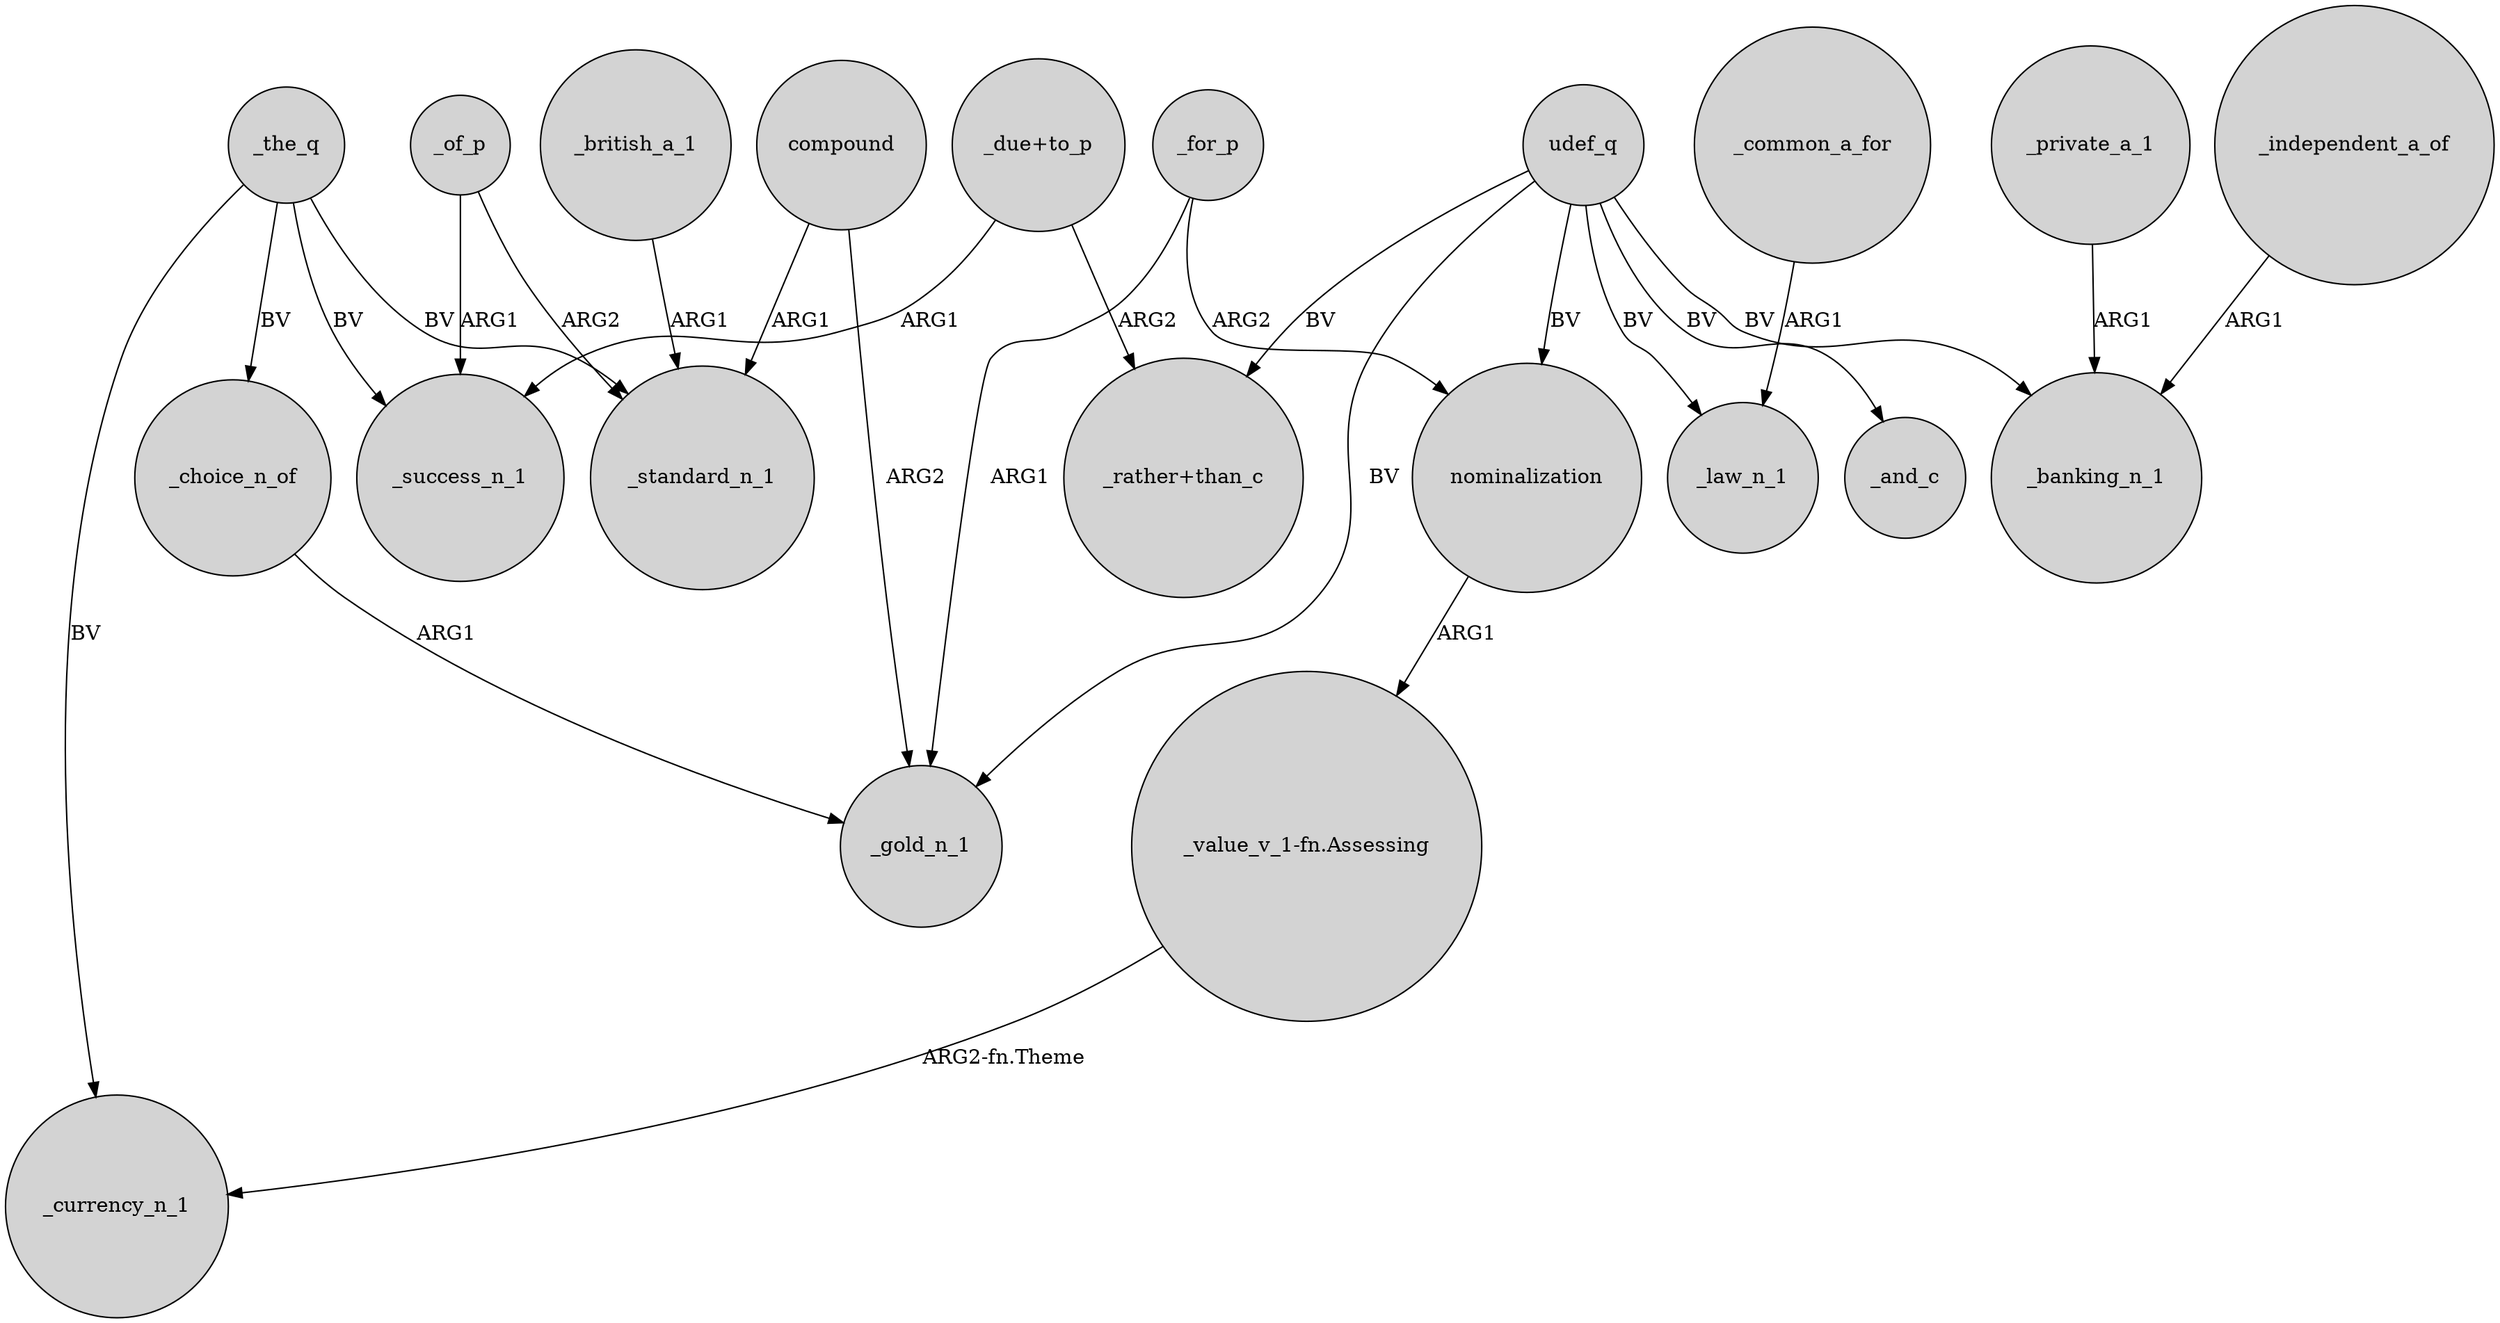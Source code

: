 digraph {
	node [shape=circle style=filled]
	_of_p -> _success_n_1 [label=ARG1]
	_the_q -> _success_n_1 [label=BV]
	"_value_v_1-fn.Assessing" -> _currency_n_1 [label="ARG2-fn.Theme"]
	_for_p -> nominalization [label=ARG2]
	_the_q -> _standard_n_1 [label=BV]
	_the_q -> _choice_n_of [label=BV]
	compound -> _gold_n_1 [label=ARG2]
	udef_q -> _law_n_1 [label=BV]
	_common_a_for -> _law_n_1 [label=ARG1]
	udef_q -> "_rather+than_c" [label=BV]
	_british_a_1 -> _standard_n_1 [label=ARG1]
	nominalization -> "_value_v_1-fn.Assessing" [label=ARG1]
	"_due+to_p" -> _success_n_1 [label=ARG1]
	udef_q -> _gold_n_1 [label=BV]
	"_due+to_p" -> "_rather+than_c" [label=ARG2]
	_choice_n_of -> _gold_n_1 [label=ARG1]
	_private_a_1 -> _banking_n_1 [label=ARG1]
	udef_q -> nominalization [label=BV]
	_independent_a_of -> _banking_n_1 [label=ARG1]
	_the_q -> _currency_n_1 [label=BV]
	_for_p -> _gold_n_1 [label=ARG1]
	udef_q -> _banking_n_1 [label=BV]
	udef_q -> _and_c [label=BV]
	compound -> _standard_n_1 [label=ARG1]
	_of_p -> _standard_n_1 [label=ARG2]
}
